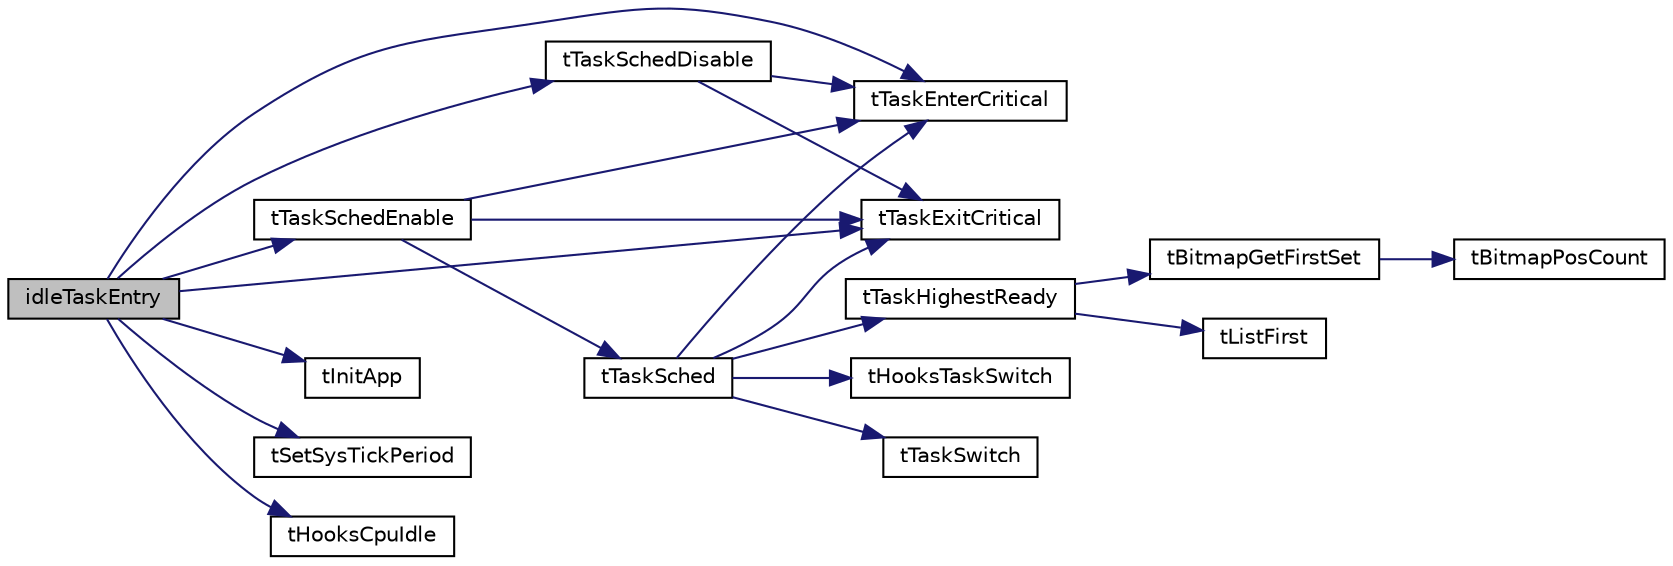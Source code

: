 digraph "idleTaskEntry"
{
  edge [fontname="Helvetica",fontsize="10",labelfontname="Helvetica",labelfontsize="10"];
  node [fontname="Helvetica",fontsize="10",shape=record];
  rankdir="LR";
  Node0 [label="idleTaskEntry",height=0.2,width=0.4,color="black", fillcolor="grey75", style="filled", fontcolor="black"];
  Node0 -> Node1 [color="midnightblue",fontsize="10",style="solid",fontname="Helvetica"];
  Node1 [label="tTaskSchedDisable",height=0.2,width=0.4,color="black", fillcolor="white", style="filled",URL="$t_core_8c.html#a6df36bc0539da24c9391099f55d1d710",tooltip="禁止任务调度 "];
  Node1 -> Node2 [color="midnightblue",fontsize="10",style="solid",fontname="Helvetica"];
  Node2 [label="tTaskEnterCritical",height=0.2,width=0.4,color="black", fillcolor="white", style="filled",URL="$tiny_o_s_8h.html#a16e475be7fbd0f261644dcfd819329aa"];
  Node1 -> Node3 [color="midnightblue",fontsize="10",style="solid",fontname="Helvetica"];
  Node3 [label="tTaskExitCritical",height=0.2,width=0.4,color="black", fillcolor="white", style="filled",URL="$tiny_o_s_8h.html#a21b4efbc4cb710d7d0e71678d2b13e53"];
  Node0 -> Node4 [color="midnightblue",fontsize="10",style="solid",fontname="Helvetica"];
  Node4 [label="tInitApp",height=0.2,width=0.4,color="black", fillcolor="white", style="filled",URL="$tiny_o_s_8h.html#a128c7f316762a1359035436f379a6eba"];
  Node0 -> Node5 [color="midnightblue",fontsize="10",style="solid",fontname="Helvetica"];
  Node5 [label="tSetSysTickPeriod",height=0.2,width=0.4,color="black", fillcolor="white", style="filled",URL="$tiny_o_s_8h.html#a9864b7e0f6ee65dc2d179f1799a47093"];
  Node0 -> Node6 [color="midnightblue",fontsize="10",style="solid",fontname="Helvetica"];
  Node6 [label="tTaskSchedEnable",height=0.2,width=0.4,color="black", fillcolor="white", style="filled",URL="$t_core_8c.html#a278230ba5b792cfe8310c110ec638e77",tooltip="允许任务调度 "];
  Node6 -> Node2 [color="midnightblue",fontsize="10",style="solid",fontname="Helvetica"];
  Node6 -> Node7 [color="midnightblue",fontsize="10",style="solid",fontname="Helvetica"];
  Node7 [label="tTaskSched",height=0.2,width=0.4,color="black", fillcolor="white", style="filled",URL="$t_core_8c.html#aeb48f2b93febc962f23d9a6a72db9d8e",tooltip="任务调度接口。通过它来选择下一个具体的任务，然后切换至该任务运行。 "];
  Node7 -> Node2 [color="midnightblue",fontsize="10",style="solid",fontname="Helvetica"];
  Node7 -> Node3 [color="midnightblue",fontsize="10",style="solid",fontname="Helvetica"];
  Node7 -> Node8 [color="midnightblue",fontsize="10",style="solid",fontname="Helvetica"];
  Node8 [label="tTaskHighestReady",height=0.2,width=0.4,color="black", fillcolor="white", style="filled",URL="$t_core_8c.html#ada227be7ca5dcd9fb8cd9f2f496d5c1c",tooltip="获取当前最高优先级且可运行的任务 "];
  Node8 -> Node9 [color="midnightblue",fontsize="10",style="solid",fontname="Helvetica"];
  Node9 [label="tBitmapGetFirstSet",height=0.2,width=0.4,color="black", fillcolor="white", style="filled",URL="$group___xE4_xBD_x8D_xE5_x9B_xBE_xE7_xBB_x93_xE6_x9E_x84.html#gae86fbb239ac4694acf71b11c7cc6b479"];
  Node9 -> Node10 [color="midnightblue",fontsize="10",style="solid",fontname="Helvetica"];
  Node10 [label="tBitmapPosCount",height=0.2,width=0.4,color="black", fillcolor="white", style="filled",URL="$group___xE4_xBD_x8D_xE5_x9B_xBE_xE7_xBB_x93_xE6_x9E_x84.html#ga24bbbd4e9273fa00e125cbf600c851c1"];
  Node8 -> Node11 [color="midnightblue",fontsize="10",style="solid",fontname="Helvetica"];
  Node11 [label="tListFirst",height=0.2,width=0.4,color="black", fillcolor="white", style="filled",URL="$group___xE5_x8F_x8C_xE5_x90_x91_xE9_x93_xBE_xE8_xA1_xA8.html#ga9203dd58a7f2dafed784c397861dd203"];
  Node7 -> Node12 [color="midnightblue",fontsize="10",style="solid",fontname="Helvetica"];
  Node12 [label="tHooksTaskSwitch",height=0.2,width=0.4,color="black", fillcolor="white", style="filled",URL="$t_hooks_8h.html#af5f3298fd391c362d819f3a765834091"];
  Node7 -> Node13 [color="midnightblue",fontsize="10",style="solid",fontname="Helvetica"];
  Node13 [label="tTaskSwitch",height=0.2,width=0.4,color="black", fillcolor="white", style="filled",URL="$tiny_o_s_8h.html#a0cd2c487eac7429325389fa3ee59867d"];
  Node6 -> Node3 [color="midnightblue",fontsize="10",style="solid",fontname="Helvetica"];
  Node0 -> Node2 [color="midnightblue",fontsize="10",style="solid",fontname="Helvetica"];
  Node0 -> Node3 [color="midnightblue",fontsize="10",style="solid",fontname="Helvetica"];
  Node0 -> Node14 [color="midnightblue",fontsize="10",style="solid",fontname="Helvetica"];
  Node14 [label="tHooksCpuIdle",height=0.2,width=0.4,color="black", fillcolor="white", style="filled",URL="$t_hooks_8h.html#a4c444a8e6a58c580a94955392f235dc3",tooltip="tinyOS的Hooks扩展接口 "];
}
